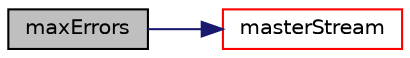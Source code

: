 digraph "maxErrors"
{
  bgcolor="transparent";
  edge [fontname="Helvetica",fontsize="10",labelfontname="Helvetica",labelfontsize="10"];
  node [fontname="Helvetica",fontsize="10",shape=record];
  rankdir="LR";
  Node1 [label="maxErrors",height=0.2,width=0.4,color="black", fillcolor="grey75", style="filled", fontcolor="black"];
  Node1 -> Node2 [color="midnightblue",fontsize="10",style="solid",fontname="Helvetica"];
  Node2 [label="masterStream",height=0.2,width=0.4,color="red",URL="$a01521.html#a0edcebd1d86ac65765e16f155d17b351",tooltip="Convert to OSstream. "];
}
